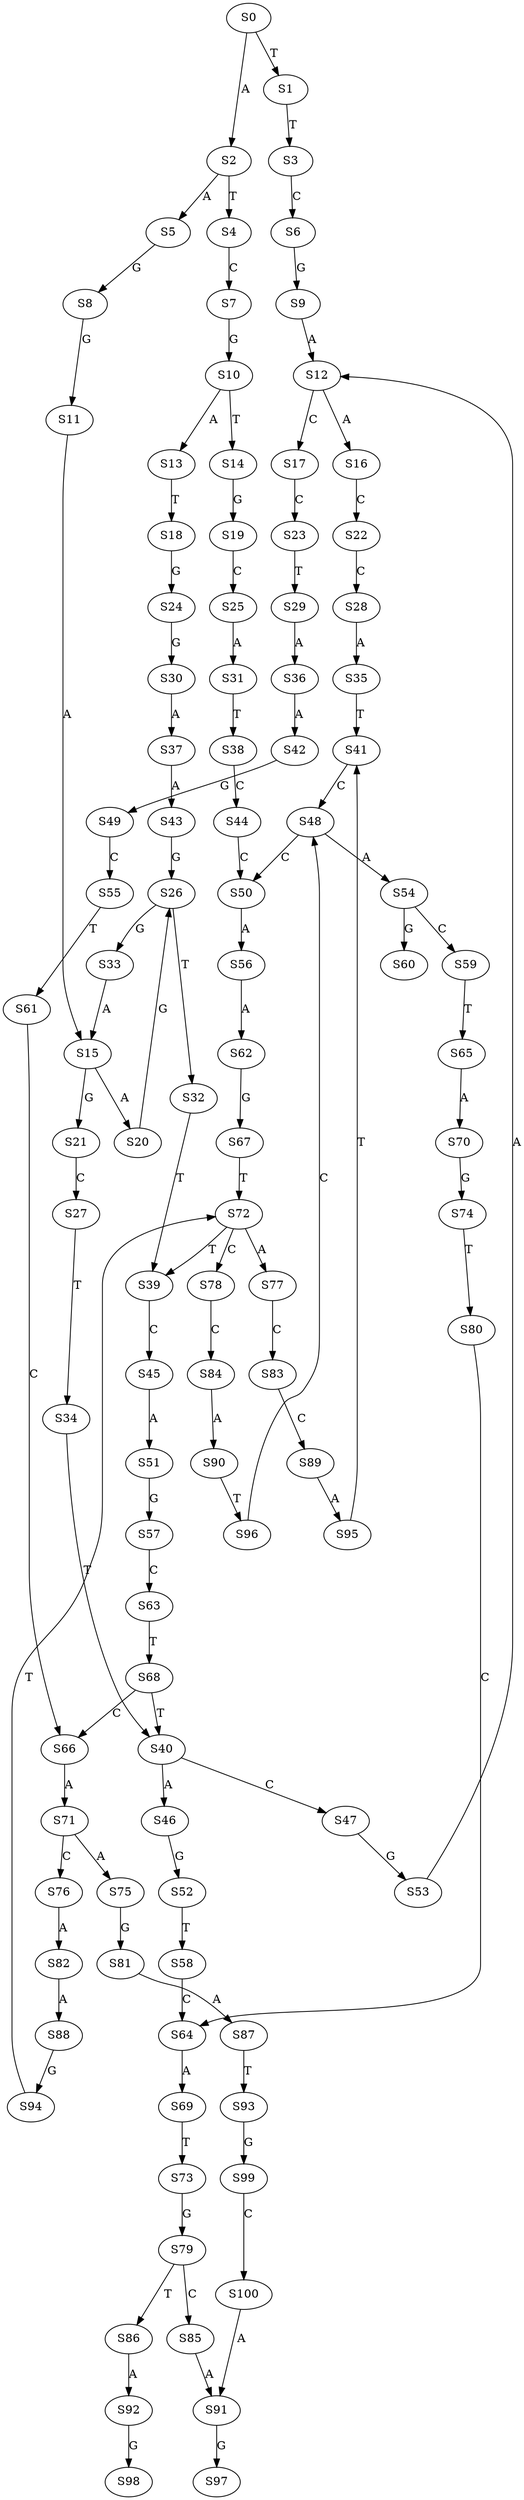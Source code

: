 strict digraph  {
	S0 -> S1 [ label = T ];
	S0 -> S2 [ label = A ];
	S1 -> S3 [ label = T ];
	S2 -> S4 [ label = T ];
	S2 -> S5 [ label = A ];
	S3 -> S6 [ label = C ];
	S4 -> S7 [ label = C ];
	S5 -> S8 [ label = G ];
	S6 -> S9 [ label = G ];
	S7 -> S10 [ label = G ];
	S8 -> S11 [ label = G ];
	S9 -> S12 [ label = A ];
	S10 -> S13 [ label = A ];
	S10 -> S14 [ label = T ];
	S11 -> S15 [ label = A ];
	S12 -> S16 [ label = A ];
	S12 -> S17 [ label = C ];
	S13 -> S18 [ label = T ];
	S14 -> S19 [ label = G ];
	S15 -> S20 [ label = A ];
	S15 -> S21 [ label = G ];
	S16 -> S22 [ label = C ];
	S17 -> S23 [ label = C ];
	S18 -> S24 [ label = G ];
	S19 -> S25 [ label = C ];
	S20 -> S26 [ label = G ];
	S21 -> S27 [ label = C ];
	S22 -> S28 [ label = C ];
	S23 -> S29 [ label = T ];
	S24 -> S30 [ label = G ];
	S25 -> S31 [ label = A ];
	S26 -> S32 [ label = T ];
	S26 -> S33 [ label = G ];
	S27 -> S34 [ label = T ];
	S28 -> S35 [ label = A ];
	S29 -> S36 [ label = A ];
	S30 -> S37 [ label = A ];
	S31 -> S38 [ label = T ];
	S32 -> S39 [ label = T ];
	S33 -> S15 [ label = A ];
	S34 -> S40 [ label = T ];
	S35 -> S41 [ label = T ];
	S36 -> S42 [ label = A ];
	S37 -> S43 [ label = A ];
	S38 -> S44 [ label = C ];
	S39 -> S45 [ label = C ];
	S40 -> S46 [ label = A ];
	S40 -> S47 [ label = C ];
	S41 -> S48 [ label = C ];
	S42 -> S49 [ label = G ];
	S43 -> S26 [ label = G ];
	S44 -> S50 [ label = C ];
	S45 -> S51 [ label = A ];
	S46 -> S52 [ label = G ];
	S47 -> S53 [ label = G ];
	S48 -> S50 [ label = C ];
	S48 -> S54 [ label = A ];
	S49 -> S55 [ label = C ];
	S50 -> S56 [ label = A ];
	S51 -> S57 [ label = G ];
	S52 -> S58 [ label = T ];
	S53 -> S12 [ label = A ];
	S54 -> S59 [ label = C ];
	S54 -> S60 [ label = G ];
	S55 -> S61 [ label = T ];
	S56 -> S62 [ label = A ];
	S57 -> S63 [ label = C ];
	S58 -> S64 [ label = C ];
	S59 -> S65 [ label = T ];
	S61 -> S66 [ label = C ];
	S62 -> S67 [ label = G ];
	S63 -> S68 [ label = T ];
	S64 -> S69 [ label = A ];
	S65 -> S70 [ label = A ];
	S66 -> S71 [ label = A ];
	S67 -> S72 [ label = T ];
	S68 -> S40 [ label = T ];
	S68 -> S66 [ label = C ];
	S69 -> S73 [ label = T ];
	S70 -> S74 [ label = G ];
	S71 -> S75 [ label = A ];
	S71 -> S76 [ label = C ];
	S72 -> S39 [ label = T ];
	S72 -> S77 [ label = A ];
	S72 -> S78 [ label = C ];
	S73 -> S79 [ label = G ];
	S74 -> S80 [ label = T ];
	S75 -> S81 [ label = G ];
	S76 -> S82 [ label = A ];
	S77 -> S83 [ label = C ];
	S78 -> S84 [ label = C ];
	S79 -> S85 [ label = C ];
	S79 -> S86 [ label = T ];
	S80 -> S64 [ label = C ];
	S81 -> S87 [ label = A ];
	S82 -> S88 [ label = A ];
	S83 -> S89 [ label = C ];
	S84 -> S90 [ label = A ];
	S85 -> S91 [ label = A ];
	S86 -> S92 [ label = A ];
	S87 -> S93 [ label = T ];
	S88 -> S94 [ label = G ];
	S89 -> S95 [ label = A ];
	S90 -> S96 [ label = T ];
	S91 -> S97 [ label = G ];
	S92 -> S98 [ label = G ];
	S93 -> S99 [ label = G ];
	S94 -> S72 [ label = T ];
	S95 -> S41 [ label = T ];
	S96 -> S48 [ label = C ];
	S99 -> S100 [ label = C ];
	S100 -> S91 [ label = A ];
}

